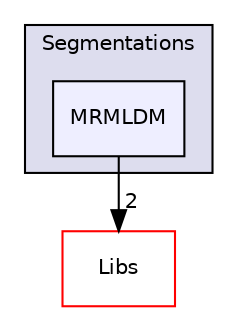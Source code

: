 digraph "Modules/Loadable/Segmentations/MRMLDM" {
  bgcolor=transparent;
  compound=true
  node [ fontsize="10", fontname="Helvetica"];
  edge [ labelfontsize="10", labelfontname="Helvetica"];
  subgraph clusterdir_187d697300c25905e127e5518a1a6fd6 {
    graph [ bgcolor="#ddddee", pencolor="black", label="Segmentations" fontname="Helvetica", fontsize="10", URL="dir_187d697300c25905e127e5518a1a6fd6.html"]
  dir_3adcc5c4d9b6cbdb6619695976a7f7ea [shape=box, label="MRMLDM", style="filled", fillcolor="#eeeeff", pencolor="black", URL="dir_3adcc5c4d9b6cbdb6619695976a7f7ea.html"];
  }
  dir_6e6cb9563333489fde7459b1f95e59a5 [shape=box label="Libs" color="red" URL="dir_6e6cb9563333489fde7459b1f95e59a5.html"];
  dir_3adcc5c4d9b6cbdb6619695976a7f7ea->dir_6e6cb9563333489fde7459b1f95e59a5 [headlabel="2", labeldistance=1.5 headhref="dir_000101_000012.html"];
}
